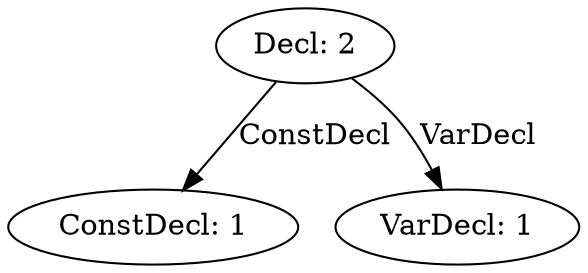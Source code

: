 digraph {
    0 [ label = "Decl: 2" ]
    1 [ label = "ConstDecl: 1" ]
    2 [ label = "VarDecl: 1" ]
    0 -> 1 [ label = "ConstDecl" ]
    0 -> 2 [ label = "VarDecl" ]
}
